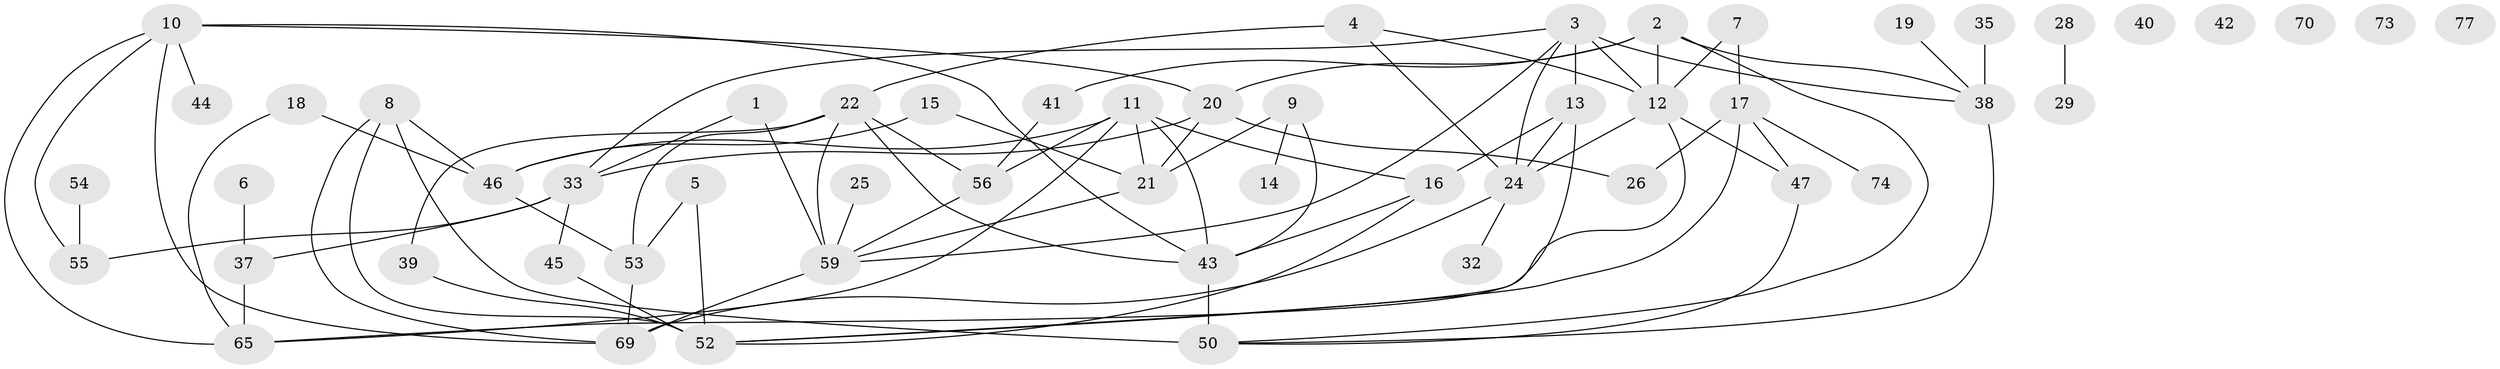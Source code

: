 // original degree distribution, {3: 0.18181818181818182, 5: 0.11688311688311688, 2: 0.23376623376623376, 1: 0.14285714285714285, 6: 0.09090909090909091, 4: 0.16883116883116883, 0: 0.06493506493506493}
// Generated by graph-tools (version 1.1) at 2025/41/03/06/25 10:41:25]
// undirected, 54 vertices, 86 edges
graph export_dot {
graph [start="1"]
  node [color=gray90,style=filled];
  1;
  2;
  3 [super="+23"];
  4;
  5;
  6 [super="+63"];
  7;
  8 [super="+31"];
  9;
  10 [super="+76"];
  11 [super="+68"];
  12 [super="+60"];
  13 [super="+75"];
  14;
  15;
  16;
  17 [super="+30"];
  18;
  19 [super="+27"];
  20 [super="+62"];
  21 [super="+34"];
  22 [super="+64"];
  24 [super="+48"];
  25;
  26;
  28 [super="+36"];
  29;
  32;
  33 [super="+51"];
  35;
  37;
  38 [super="+67"];
  39;
  40;
  41 [super="+58"];
  42;
  43 [super="+66"];
  44;
  45;
  46 [super="+49"];
  47;
  50 [super="+57"];
  52 [super="+61"];
  53 [super="+71"];
  54;
  55;
  56;
  59 [super="+72"];
  65;
  69;
  70;
  73;
  74;
  77;
  1 -- 59 [weight=2];
  1 -- 33;
  2 -- 20;
  2 -- 41;
  2 -- 50;
  2 -- 12;
  2 -- 38;
  3 -- 33;
  3 -- 24;
  3 -- 59;
  3 -- 12;
  3 -- 13;
  3 -- 38 [weight=2];
  4 -- 12;
  4 -- 22;
  4 -- 24;
  5 -- 53;
  5 -- 52;
  6 -- 37;
  7 -- 12;
  7 -- 17;
  8 -- 50 [weight=2];
  8 -- 46;
  8 -- 52;
  8 -- 69;
  9 -- 14;
  9 -- 43;
  9 -- 21;
  10 -- 44;
  10 -- 55;
  10 -- 69;
  10 -- 65;
  10 -- 43;
  10 -- 20;
  11 -- 16;
  11 -- 21;
  11 -- 65;
  11 -- 56;
  11 -- 46;
  11 -- 43;
  12 -- 65;
  12 -- 24;
  12 -- 47;
  13 -- 16;
  13 -- 24;
  13 -- 52;
  15 -- 21;
  15 -- 46;
  16 -- 43;
  16 -- 52;
  17 -- 26;
  17 -- 74;
  17 -- 47;
  17 -- 52;
  18 -- 46;
  18 -- 65;
  19 -- 38;
  20 -- 26;
  20 -- 21;
  20 -- 33;
  21 -- 59;
  22 -- 39;
  22 -- 59;
  22 -- 43 [weight=2];
  22 -- 56;
  22 -- 53;
  24 -- 32;
  24 -- 69;
  25 -- 59;
  28 -- 29;
  33 -- 37;
  33 -- 55;
  33 -- 45;
  35 -- 38;
  37 -- 65;
  38 -- 50;
  39 -- 52;
  41 -- 56;
  43 -- 50 [weight=2];
  45 -- 52;
  46 -- 53;
  47 -- 50;
  53 -- 69;
  54 -- 55;
  56 -- 59;
  59 -- 69;
}
